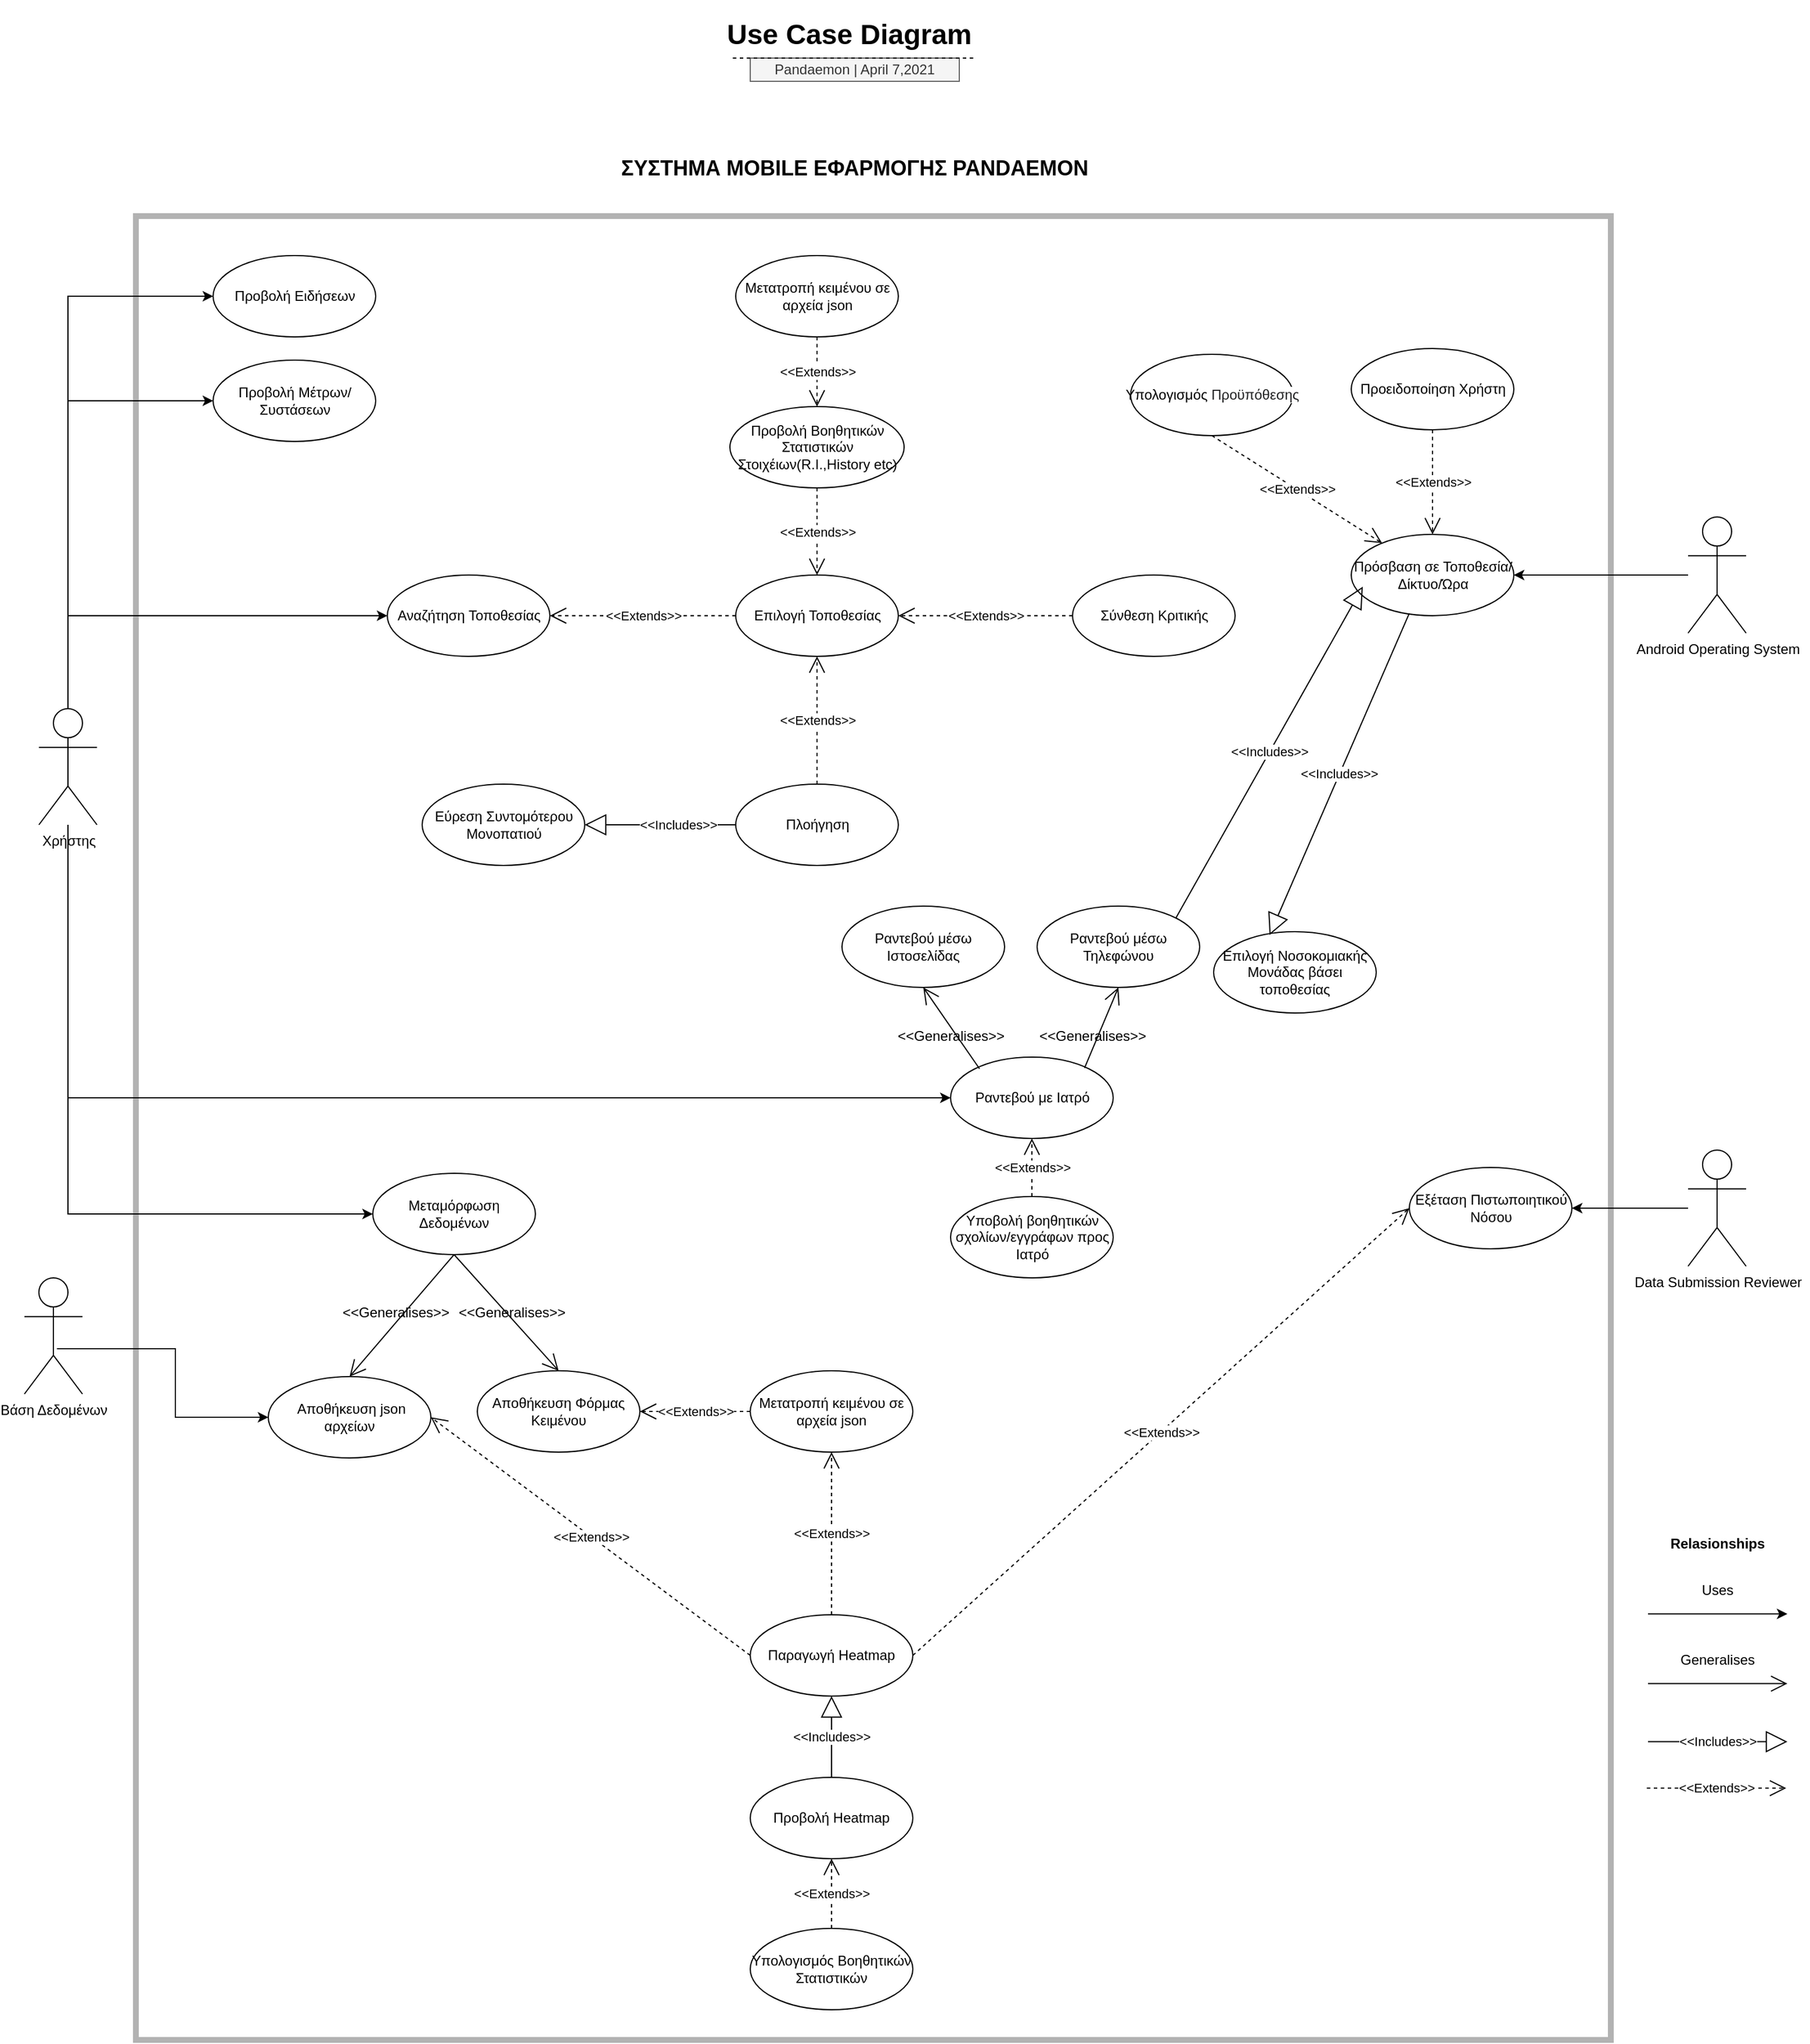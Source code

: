 <mxfile version="14.5.10" type="device"><diagram id="xorRepvryQHtwWYOd42w" name="Page-1"><mxGraphModel dx="4287" dy="2987" grid="1" gridSize="8" guides="1" tooltips="1" connect="1" arrows="1" fold="1" page="1" pageScale="1" pageWidth="850" pageHeight="1100" math="0" shadow="0"><root><mxCell id="0"/><mxCell id="1" parent="0"/><mxCell id="Z4M7LsXkztkh9os39Pch-2" value="Χρήστης" style="shape=umlActor;verticalLabelPosition=bottom;verticalAlign=top;html=1;fontFamily=Helvetica;" parent="1" vertex="1"><mxGeometry x="-667.5" y="600" width="50" height="100" as="geometry"/></mxCell><mxCell id="Z4M7LsXkztkh9os39Pch-3" value="&lt;h2&gt;ΣΥΣΤΗΜΑ ΜΟΒILE ΕΦΑΡΜΟΓΗΣ PANDAEMON&lt;/h2&gt;" style="text;html=1;strokeColor=none;fillColor=none;align=center;verticalAlign=middle;whiteSpace=wrap;rounded=0;" parent="1" vertex="1"><mxGeometry x="-185" y="110" width="440" height="50" as="geometry"/></mxCell><mxCell id="Z4M7LsXkztkh9os39Pch-28" value="Υποβολή βοηθητικών σχολίων/εγγράφων προς Ιατρό" style="ellipse;whiteSpace=wrap;html=1;" parent="1" vertex="1"><mxGeometry x="117.5" y="1020" width="140" height="70" as="geometry"/></mxCell><mxCell id="Z4M7LsXkztkh9os39Pch-35" value="Επιλογή Τοποθεσίας" style="ellipse;whiteSpace=wrap;html=1;" parent="1" vertex="1"><mxGeometry x="-67.5" y="485" width="140" height="70" as="geometry"/></mxCell><mxCell id="Z4M7LsXkztkh9os39Pch-36" value="Προειδοποίηση Χρήστη" style="ellipse;whiteSpace=wrap;html=1;" parent="1" vertex="1"><mxGeometry x="462.5" y="290" width="140" height="70" as="geometry"/></mxCell><mxCell id="Z4M7LsXkztkh9os39Pch-37" value="Πρόσβαση σε Τοποθεσία/Δίκτυο/Ώρα" style="ellipse;whiteSpace=wrap;html=1;" parent="1" vertex="1"><mxGeometry x="462.5" y="450" width="140" height="70" as="geometry"/></mxCell><mxCell id="Z4M7LsXkztkh9os39Pch-38" value="Αναζήτηση Τοποθεσίας" style="ellipse;whiteSpace=wrap;html=1;" parent="1" vertex="1"><mxGeometry x="-367.5" y="485" width="140" height="70" as="geometry"/></mxCell><mxCell id="Z4M7LsXkztkh9os39Pch-39" value="Ραντεβού με Ιατρό" style="ellipse;whiteSpace=wrap;html=1;" parent="1" vertex="1"><mxGeometry x="117.5" y="900" width="140" height="70" as="geometry"/></mxCell><mxCell id="Z4M7LsXkztkh9os39Pch-40" value="Εξέταση Πιστωποιητικού Νόσου" style="ellipse;whiteSpace=wrap;html=1;" parent="1" vertex="1"><mxGeometry x="512.5" y="995" width="140" height="70" as="geometry"/></mxCell><mxCell id="Z4M7LsXkztkh9os39Pch-41" value="Σύνθεση Κριτικής" style="ellipse;whiteSpace=wrap;html=1;" parent="1" vertex="1"><mxGeometry x="222.5" y="485" width="140" height="70" as="geometry"/></mxCell><mxCell id="Z4M7LsXkztkh9os39Pch-42" value="Προβολή Βοηθητικών Στατιστικών Στοιχέιων(R.I.,History etc)" style="ellipse;whiteSpace=wrap;html=1;" parent="1" vertex="1"><mxGeometry x="-72.5" y="340" width="150" height="70" as="geometry"/></mxCell><mxCell id="Z4M7LsXkztkh9os39Pch-45" value="&lt;h1&gt;Use Case Diagram&lt;/h1&gt;" style="text;html=1;strokeColor=none;fillColor=none;spacing=5;spacingTop=-20;whiteSpace=wrap;overflow=hidden;rounded=0;fontFamily=Helvetica;" parent="1" vertex="1"><mxGeometry x="-80" width="230" height="120" as="geometry"/></mxCell><mxCell id="Z4M7LsXkztkh9os39Pch-48" value="Pandaemon | April 7,2021" style="text;html=1;strokeColor=#666666;fillColor=#f5f5f5;align=center;verticalAlign=middle;whiteSpace=wrap;rounded=0;fontFamily=Helvetica;fontStyle=0;fontColor=#333333;" parent="1" vertex="1"><mxGeometry x="-55" y="40" width="180" height="20" as="geometry"/></mxCell><mxCell id="Z4M7LsXkztkh9os39Pch-50" value="" style="endArrow=none;dashed=1;html=1;fontFamily=Helvetica;" parent="1" edge="1"><mxGeometry width="50" height="50" relative="1" as="geometry"><mxPoint x="-70" y="40" as="sourcePoint"/><mxPoint x="140" y="40" as="targetPoint"/></mxGeometry></mxCell><mxCell id="Z4M7LsXkztkh9os39Pch-53" value="" style="edgeStyle=orthogonalEdgeStyle;rounded=0;orthogonalLoop=1;jettySize=auto;html=1;fontFamily=Helvetica;" parent="1" edge="1"><mxGeometry relative="1" as="geometry"><mxPoint x="718" y="1379.29" as="sourcePoint"/><mxPoint x="838" y="1379.29" as="targetPoint"/></mxGeometry></mxCell><mxCell id="Z4M7LsXkztkh9os39Pch-54" value="Uses" style="text;html=1;strokeColor=none;fillColor=none;align=center;verticalAlign=middle;whiteSpace=wrap;rounded=0;fontFamily=Helvetica;" parent="1" vertex="1"><mxGeometry x="758" y="1349.29" width="40" height="20" as="geometry"/></mxCell><mxCell id="Z4M7LsXkztkh9os39Pch-56" value="" style="endArrow=open;endFill=1;endSize=12;html=1;fontFamily=Helvetica;" parent="1" edge="1"><mxGeometry width="160" relative="1" as="geometry"><mxPoint x="718" y="1439.29" as="sourcePoint"/><mxPoint x="838" y="1439.29" as="targetPoint"/></mxGeometry></mxCell><mxCell id="Z4M7LsXkztkh9os39Pch-57" value="Generalises" style="text;html=1;strokeColor=none;fillColor=none;align=center;verticalAlign=middle;whiteSpace=wrap;rounded=0;fontFamily=Helvetica;" parent="1" vertex="1"><mxGeometry x="738" y="1409.29" width="80" height="20" as="geometry"/></mxCell><mxCell id="Z4M7LsXkztkh9os39Pch-58" value="&amp;lt;&amp;lt;Includes&amp;gt;&amp;gt;" style="endArrow=block;endSize=16;endFill=0;html=1;fontFamily=Helvetica;" parent="1" edge="1"><mxGeometry width="160" relative="1" as="geometry"><mxPoint x="718" y="1489.29" as="sourcePoint"/><mxPoint x="838" y="1489.29" as="targetPoint"/></mxGeometry></mxCell><mxCell id="Z4M7LsXkztkh9os39Pch-60" value="&amp;lt;&amp;lt;Extends&amp;gt;&amp;gt;" style="endArrow=open;endSize=12;dashed=1;html=1;fontFamily=Helvetica;" parent="1" edge="1"><mxGeometry width="160" relative="1" as="geometry"><mxPoint x="717" y="1529.29" as="sourcePoint"/><mxPoint x="837" y="1529.29" as="targetPoint"/><Array as="points"/></mxGeometry></mxCell><mxCell id="Z4M7LsXkztkh9os39Pch-61" value="Relasionships" style="text;html=1;strokeColor=none;fillColor=none;align=center;verticalAlign=middle;whiteSpace=wrap;rounded=0;fontFamily=Helvetica;fontStyle=1" parent="1" vertex="1"><mxGeometry x="728" y="1299.29" width="100" height="40" as="geometry"/></mxCell><mxCell id="Z4M7LsXkztkh9os39Pch-63" value="Android Operating System" style="shape=umlActor;verticalLabelPosition=bottom;verticalAlign=top;html=1;fontFamily=Helvetica;" parent="1" vertex="1"><mxGeometry x="752.5" y="435" width="50" height="100" as="geometry"/></mxCell><mxCell id="Z4M7LsXkztkh9os39Pch-65" value="Βάση Δεδομένων" style="shape=umlActor;verticalLabelPosition=bottom;verticalAlign=top;html=1;fontFamily=Helvetica;" parent="1" vertex="1"><mxGeometry x="-680" y="1090" width="50" height="100" as="geometry"/></mxCell><mxCell id="Z4M7LsXkztkh9os39Pch-66" value="Data Submission Reviewer" style="shape=umlActor;verticalLabelPosition=bottom;verticalAlign=top;html=1;fontFamily=Helvetica;" parent="1" vertex="1"><mxGeometry x="752.5" y="980" width="50" height="100" as="geometry"/></mxCell><mxCell id="Z4M7LsXkztkh9os39Pch-68" value="Επιλογή Νοσοκομιακής Μονάδας βάσει τοποθεσίας" style="ellipse;whiteSpace=wrap;html=1;" parent="1" vertex="1"><mxGeometry x="344" y="792" width="140" height="70" as="geometry"/></mxCell><mxCell id="Z4M7LsXkztkh9os39Pch-69" value="Μετατροπή κειμένου σε αρχεία json" style="ellipse;whiteSpace=wrap;html=1;" parent="1" vertex="1"><mxGeometry x="-55" y="1170" width="140" height="70" as="geometry"/></mxCell><mxCell id="Z4M7LsXkztkh9os39Pch-70" value="&amp;nbsp;Αποθήκευση json αρχείων" style="ellipse;whiteSpace=wrap;html=1;" parent="1" vertex="1"><mxGeometry x="-470" y="1175" width="140" height="70" as="geometry"/></mxCell><mxCell id="Z4M7LsXkztkh9os39Pch-71" value="Πλοήγηση" style="ellipse;whiteSpace=wrap;html=1;" parent="1" vertex="1"><mxGeometry x="-67.5" y="665" width="140" height="70" as="geometry"/></mxCell><mxCell id="Z4M7LsXkztkh9os39Pch-73" value="Εύρεση Συντομότερου Μονοπατιού" style="ellipse;whiteSpace=wrap;html=1;" parent="1" vertex="1"><mxGeometry x="-337.5" y="665" width="140" height="70" as="geometry"/></mxCell><mxCell id="Z4M7LsXkztkh9os39Pch-81" value="" style="edgeStyle=orthogonalEdgeStyle;rounded=0;orthogonalLoop=1;jettySize=auto;html=1;fontFamily=Helvetica;entryX=0;entryY=0.5;entryDx=0;entryDy=0;exitX=0.5;exitY=0;exitDx=0;exitDy=0;exitPerimeter=0;" parent="1" source="Z4M7LsXkztkh9os39Pch-2" target="Z4M7LsXkztkh9os39Pch-38" edge="1"><mxGeometry relative="1" as="geometry"><mxPoint x="-637.5" y="395" as="sourcePoint"/><mxPoint x="-457.5" y="394.5" as="targetPoint"/></mxGeometry></mxCell><mxCell id="Z4M7LsXkztkh9os39Pch-89" value="&amp;lt;&amp;lt;Extends&amp;gt;&amp;gt;" style="endArrow=open;endSize=12;dashed=1;html=1;fontFamily=Helvetica;entryX=1;entryY=0.5;entryDx=0;entryDy=0;exitX=0;exitY=0.5;exitDx=0;exitDy=0;" parent="1" source="Z4M7LsXkztkh9os39Pch-35" target="Z4M7LsXkztkh9os39Pch-38" edge="1"><mxGeometry width="160" relative="1" as="geometry"><mxPoint x="-107.5" y="520" as="sourcePoint"/><mxPoint x="-167.5" y="515" as="targetPoint"/><Array as="points"/></mxGeometry></mxCell><mxCell id="Z4M7LsXkztkh9os39Pch-90" value="&amp;lt;&amp;lt;Extends&amp;gt;&amp;gt;" style="endArrow=open;endSize=12;dashed=1;html=1;fontFamily=Helvetica;entryX=1;entryY=0.5;entryDx=0;entryDy=0;exitX=0;exitY=0.5;exitDx=0;exitDy=0;" parent="1" source="Z4M7LsXkztkh9os39Pch-41" target="Z4M7LsXkztkh9os39Pch-35" edge="1"><mxGeometry width="160" relative="1" as="geometry"><mxPoint x="222.5" y="545" as="sourcePoint"/><mxPoint x="62.5" y="545" as="targetPoint"/><Array as="points"/></mxGeometry></mxCell><mxCell id="Z4M7LsXkztkh9os39Pch-91" value="&amp;lt;&amp;lt;Extends&amp;gt;&amp;gt;" style="endArrow=open;endSize=12;dashed=1;html=1;fontFamily=Helvetica;entryX=0.5;entryY=1;entryDx=0;entryDy=0;exitX=0.5;exitY=0;exitDx=0;exitDy=0;" parent="1" source="Z4M7LsXkztkh9os39Pch-71" target="Z4M7LsXkztkh9os39Pch-35" edge="1"><mxGeometry width="160" relative="1" as="geometry"><mxPoint x="-47.5" y="540" as="sourcePoint"/><mxPoint x="-207.5" y="540" as="targetPoint"/><Array as="points"/></mxGeometry></mxCell><mxCell id="Z4M7LsXkztkh9os39Pch-92" value="&amp;lt;&amp;lt;Includes&amp;gt;&amp;gt;" style="endArrow=block;endSize=16;endFill=0;html=1;fontFamily=Helvetica;exitX=0;exitY=0.5;exitDx=0;exitDy=0;entryX=1;entryY=0.5;entryDx=0;entryDy=0;" parent="1" source="Z4M7LsXkztkh9os39Pch-71" target="Z4M7LsXkztkh9os39Pch-73" edge="1"><mxGeometry x="-0.231" width="160" relative="1" as="geometry"><mxPoint x="-187.5" y="754" as="sourcePoint"/><mxPoint x="-227.5" y="815" as="targetPoint"/><Array as="points"><mxPoint x="-117.5" y="700"/></Array><mxPoint as="offset"/></mxGeometry></mxCell><mxCell id="Z4M7LsXkztkh9os39Pch-93" value="&amp;lt;&amp;lt;Extends&amp;gt;&amp;gt;" style="endArrow=open;endSize=12;dashed=1;html=1;fontFamily=Helvetica;entryX=0.5;entryY=1;entryDx=0;entryDy=0;exitX=0.5;exitY=0;exitDx=0;exitDy=0;" parent="1" source="Z4M7LsXkztkh9os39Pch-28" target="Z4M7LsXkztkh9os39Pch-39" edge="1"><mxGeometry width="160" relative="1" as="geometry"><mxPoint x="627.5" y="1030" as="sourcePoint"/><mxPoint x="477.5" y="1030" as="targetPoint"/><Array as="points"/></mxGeometry></mxCell><mxCell id="Z4M7LsXkztkh9os39Pch-96" value="&amp;lt;&amp;lt;Extends&amp;gt;&amp;gt;" style="endArrow=open;endSize=12;dashed=1;html=1;fontFamily=Helvetica;entryX=0.5;entryY=0;entryDx=0;entryDy=0;exitX=0.5;exitY=1;exitDx=0;exitDy=0;" parent="1" source="Z4M7LsXkztkh9os39Pch-42" target="Z4M7LsXkztkh9os39Pch-35" edge="1"><mxGeometry width="160" relative="1" as="geometry"><mxPoint x="22.5" y="440" as="sourcePoint"/><mxPoint x="-127.5" y="440" as="targetPoint"/><Array as="points"/></mxGeometry></mxCell><mxCell id="Z4M7LsXkztkh9os39Pch-97" value="" style="edgeStyle=orthogonalEdgeStyle;rounded=0;orthogonalLoop=1;jettySize=auto;html=1;fontFamily=Helvetica;entryX=1;entryY=0.5;entryDx=0;entryDy=0;" parent="1" source="Z4M7LsXkztkh9os39Pch-63" target="Z4M7LsXkztkh9os39Pch-37" edge="1"><mxGeometry relative="1" as="geometry"><mxPoint x="582.5" y="755" as="sourcePoint"/><mxPoint x="702.5" y="755" as="targetPoint"/></mxGeometry></mxCell><mxCell id="Z4M7LsXkztkh9os39Pch-98" value="&amp;lt;&amp;lt;Extends&amp;gt;&amp;gt;" style="endArrow=open;endSize=12;dashed=1;html=1;fontFamily=Helvetica;entryX=0.5;entryY=0;entryDx=0;entryDy=0;exitX=0.5;exitY=1;exitDx=0;exitDy=0;" parent="1" source="Z4M7LsXkztkh9os39Pch-36" target="Z4M7LsXkztkh9os39Pch-37" edge="1"><mxGeometry width="160" relative="1" as="geometry"><mxPoint x="542" y="375" as="sourcePoint"/><mxPoint x="542" y="460" as="targetPoint"/><Array as="points"/></mxGeometry></mxCell><mxCell id="Z4M7LsXkztkh9os39Pch-99" value="" style="edgeStyle=orthogonalEdgeStyle;rounded=0;orthogonalLoop=1;jettySize=auto;html=1;fontFamily=Helvetica;entryX=0;entryY=0.5;entryDx=0;entryDy=0;" parent="1" source="Z4M7LsXkztkh9os39Pch-2" target="Z4M7LsXkztkh9os39Pch-39" edge="1"><mxGeometry relative="1" as="geometry"><mxPoint x="-657.5" y="900" as="sourcePoint"/><mxPoint x="-527.5" y="900" as="targetPoint"/><Array as="points"><mxPoint x="-642.5" y="935"/></Array></mxGeometry></mxCell><mxCell id="Z4M7LsXkztkh9os39Pch-101" value="" style="edgeStyle=orthogonalEdgeStyle;rounded=0;orthogonalLoop=1;jettySize=auto;html=1;fontFamily=Helvetica;entryX=0;entryY=0.5;entryDx=0;entryDy=0;exitX=0.56;exitY=0.61;exitDx=0;exitDy=0;exitPerimeter=0;" parent="1" source="Z4M7LsXkztkh9os39Pch-65" target="Z4M7LsXkztkh9os39Pch-70" edge="1"><mxGeometry relative="1" as="geometry"><mxPoint x="-630" y="1149.5" as="sourcePoint"/><mxPoint x="-510" y="1149.5" as="targetPoint"/></mxGeometry></mxCell><mxCell id="Z4M7LsXkztkh9os39Pch-102" value="Παραγωγή Heatmap" style="ellipse;whiteSpace=wrap;html=1;" parent="1" vertex="1"><mxGeometry x="-55" y="1380" width="140" height="70" as="geometry"/></mxCell><mxCell id="Z4M7LsXkztkh9os39Pch-103" value="Μεταμόρφωση Δεδομένων" style="ellipse;whiteSpace=wrap;html=1;" parent="1" vertex="1"><mxGeometry x="-380" y="1000" width="140" height="70" as="geometry"/></mxCell><mxCell id="Z4M7LsXkztkh9os39Pch-104" value="Αποθήκευση Φόρμας Κειμένου" style="ellipse;whiteSpace=wrap;html=1;" parent="1" vertex="1"><mxGeometry x="-290" y="1170" width="140" height="70" as="geometry"/></mxCell><mxCell id="Z4M7LsXkztkh9os39Pch-105" value="&amp;lt;&amp;lt;Extends&amp;gt;&amp;gt;" style="endArrow=open;endSize=12;dashed=1;html=1;fontFamily=Helvetica;exitX=0;exitY=0.5;exitDx=0;exitDy=0;entryX=1;entryY=0.5;entryDx=0;entryDy=0;" parent="1" source="Z4M7LsXkztkh9os39Pch-102" target="Z4M7LsXkztkh9os39Pch-70" edge="1"><mxGeometry width="160" relative="1" as="geometry"><mxPoint x="-310" y="1250" as="sourcePoint"/><mxPoint x="-190" y="1250" as="targetPoint"/><Array as="points"/></mxGeometry></mxCell><mxCell id="Z4M7LsXkztkh9os39Pch-107" value="" style="endArrow=open;endFill=1;endSize=12;html=1;fontFamily=Helvetica;exitX=0.5;exitY=1;exitDx=0;exitDy=0;entryX=0.5;entryY=0;entryDx=0;entryDy=0;" parent="1" source="Z4M7LsXkztkh9os39Pch-103" target="Z4M7LsXkztkh9os39Pch-70" edge="1"><mxGeometry width="160" relative="1" as="geometry"><mxPoint x="-200" y="1100" as="sourcePoint"/><mxPoint x="-80" y="1100" as="targetPoint"/></mxGeometry></mxCell><mxCell id="Z4M7LsXkztkh9os39Pch-108" value="" style="endArrow=open;endFill=1;endSize=12;html=1;fontFamily=Helvetica;exitX=0.5;exitY=1;exitDx=0;exitDy=0;entryX=0.5;entryY=0;entryDx=0;entryDy=0;" parent="1" source="Z4M7LsXkztkh9os39Pch-103" target="Z4M7LsXkztkh9os39Pch-104" edge="1"><mxGeometry width="160" relative="1" as="geometry"><mxPoint x="-15" y="1109.5" as="sourcePoint"/><mxPoint x="80" y="1190" as="targetPoint"/></mxGeometry></mxCell><mxCell id="Z4M7LsXkztkh9os39Pch-109" value="&amp;lt;&amp;lt;Generalises&amp;gt;&amp;gt;" style="text;html=1;strokeColor=none;fillColor=none;align=center;verticalAlign=middle;whiteSpace=wrap;rounded=0;fontFamily=Helvetica;" parent="1" vertex="1"><mxGeometry x="-300" y="1110" width="80" height="20" as="geometry"/></mxCell><mxCell id="Z4M7LsXkztkh9os39Pch-110" value="&amp;lt;&amp;lt;Generalises&amp;gt;&amp;gt;" style="text;html=1;strokeColor=none;fillColor=none;align=center;verticalAlign=middle;whiteSpace=wrap;rounded=0;fontFamily=Helvetica;" parent="1" vertex="1"><mxGeometry x="-400" y="1110" width="80" height="20" as="geometry"/></mxCell><mxCell id="fcLlcpr7-CjTEbz4MQp9-2" value="Προβολή Ειδήσεων" style="ellipse;whiteSpace=wrap;html=1;" parent="1" vertex="1"><mxGeometry x="-517.5" y="210" width="140" height="70" as="geometry"/></mxCell><mxCell id="fcLlcpr7-CjTEbz4MQp9-3" value="" style="edgeStyle=orthogonalEdgeStyle;rounded=0;orthogonalLoop=1;jettySize=auto;html=1;fontFamily=Helvetica;entryX=0;entryY=0.5;entryDx=0;entryDy=0;exitX=0.5;exitY=0;exitDx=0;exitDy=0;exitPerimeter=0;" parent="1" source="Z4M7LsXkztkh9os39Pch-2" target="fcLlcpr7-CjTEbz4MQp9-2" edge="1"><mxGeometry relative="1" as="geometry"><mxPoint x="-647.5" y="289.5" as="sourcePoint"/><mxPoint x="-527.5" y="289.5" as="targetPoint"/></mxGeometry></mxCell><mxCell id="fcLlcpr7-CjTEbz4MQp9-4" value="" style="edgeStyle=orthogonalEdgeStyle;rounded=0;orthogonalLoop=1;jettySize=auto;html=1;fontFamily=Helvetica;entryX=1;entryY=0.5;entryDx=0;entryDy=0;" parent="1" source="Z4M7LsXkztkh9os39Pch-66" target="Z4M7LsXkztkh9os39Pch-40" edge="1"><mxGeometry relative="1" as="geometry"><mxPoint x="572.5" y="1144.5" as="sourcePoint"/><mxPoint x="692.5" y="1144.5" as="targetPoint"/></mxGeometry></mxCell><mxCell id="fcLlcpr7-CjTEbz4MQp9-5" value="&amp;lt;&amp;lt;Includes&amp;gt;&amp;gt;" style="endArrow=block;endSize=16;endFill=0;html=1;fontFamily=Helvetica;entryX=0.071;entryY=0.643;entryDx=0;entryDy=0;entryPerimeter=0;exitX=1;exitY=0;exitDx=0;exitDy=0;" parent="1" source="BtpT2xKPRTVZmyxmi3I9-2" target="Z4M7LsXkztkh9os39Pch-37" edge="1"><mxGeometry width="160" relative="1" as="geometry"><mxPoint x="360" y="704" as="sourcePoint"/><mxPoint x="-147.5" y="934.5" as="targetPoint"/></mxGeometry></mxCell><mxCell id="fcLlcpr7-CjTEbz4MQp9-6" value="&amp;lt;&amp;lt;Includes&amp;gt;&amp;gt;" style="endArrow=block;endSize=16;endFill=0;html=1;fontFamily=Helvetica;exitX=0.357;exitY=0.971;exitDx=0;exitDy=0;exitPerimeter=0;entryX=0.344;entryY=0.041;entryDx=0;entryDy=0;entryPerimeter=0;" parent="1" source="Z4M7LsXkztkh9os39Pch-37" target="Z4M7LsXkztkh9os39Pch-68" edge="1"><mxGeometry width="160" relative="1" as="geometry"><mxPoint x="572.5" y="734" as="sourcePoint"/><mxPoint x="-167.5" y="930" as="targetPoint"/></mxGeometry></mxCell><mxCell id="fcLlcpr7-CjTEbz4MQp9-7" value="" style="edgeStyle=orthogonalEdgeStyle;rounded=0;orthogonalLoop=1;jettySize=auto;html=1;fontFamily=Helvetica;entryX=0;entryY=0.5;entryDx=0;entryDy=0;" parent="1" target="Z4M7LsXkztkh9os39Pch-103" edge="1"><mxGeometry relative="1" as="geometry"><mxPoint x="-642.5" y="700" as="sourcePoint"/><mxPoint x="-462.5" y="1204.5" as="targetPoint"/><Array as="points"><mxPoint x="-642.5" y="700"/><mxPoint x="-642.5" y="1205"/></Array></mxGeometry></mxCell><mxCell id="fcLlcpr7-CjTEbz4MQp9-8" value="Προβολή Μέτρων/Συστάσεων" style="ellipse;whiteSpace=wrap;html=1;" parent="1" vertex="1"><mxGeometry x="-517.5" y="300" width="140" height="70" as="geometry"/></mxCell><mxCell id="fcLlcpr7-CjTEbz4MQp9-9" value="" style="edgeStyle=orthogonalEdgeStyle;rounded=0;orthogonalLoop=1;jettySize=auto;html=1;fontFamily=Helvetica;entryX=0;entryY=0.5;entryDx=0;entryDy=0;exitX=0.5;exitY=0;exitDx=0;exitDy=0;exitPerimeter=0;" parent="1" source="Z4M7LsXkztkh9os39Pch-2" target="fcLlcpr7-CjTEbz4MQp9-8" edge="1"><mxGeometry relative="1" as="geometry"><mxPoint x="-637.5" y="295" as="sourcePoint"/><mxPoint x="-527.5" y="294.41" as="targetPoint"/></mxGeometry></mxCell><mxCell id="fcLlcpr7-CjTEbz4MQp9-10" value="Υπολογισμός&amp;nbsp;&lt;span style=&quot;color: rgb(32 , 33 , 34) ; text-align: left ; background-color: rgb(255 , 255 , 255)&quot;&gt;Προϋπόθεσης&lt;/span&gt;" style="ellipse;whiteSpace=wrap;html=1;" parent="1" vertex="1"><mxGeometry x="272.5" y="295" width="140" height="70" as="geometry"/></mxCell><mxCell id="fcLlcpr7-CjTEbz4MQp9-12" value="&amp;lt;&amp;lt;Extends&amp;gt;&amp;gt;" style="endArrow=open;endSize=12;dashed=1;html=1;fontFamily=Helvetica;exitX=0.5;exitY=1;exitDx=0;exitDy=0;" parent="1" source="fcLlcpr7-CjTEbz4MQp9-10" target="Z4M7LsXkztkh9os39Pch-37" edge="1"><mxGeometry width="160" relative="1" as="geometry"><mxPoint x="382.5" y="385" as="sourcePoint"/><mxPoint x="382.5" y="475" as="targetPoint"/><Array as="points"/></mxGeometry></mxCell><mxCell id="fcLlcpr7-CjTEbz4MQp9-13" value="&amp;lt;&amp;lt;Extends&amp;gt;&amp;gt;" style="endArrow=open;endSize=12;dashed=1;html=1;fontFamily=Helvetica;entryX=0;entryY=0.5;entryDx=0;entryDy=0;exitX=1;exitY=0.5;exitDx=0;exitDy=0;" parent="1" source="Z4M7LsXkztkh9os39Pch-102" target="Z4M7LsXkztkh9os39Pch-40" edge="1"><mxGeometry width="160" relative="1" as="geometry"><mxPoint x="262.5" y="1230.0" as="sourcePoint"/><mxPoint x="382.5" y="1230.0" as="targetPoint"/><Array as="points"/></mxGeometry></mxCell><mxCell id="fcLlcpr7-CjTEbz4MQp9-14" value="&amp;lt;&amp;lt;Extends&amp;gt;&amp;gt;" style="endArrow=open;endSize=12;dashed=1;html=1;fontFamily=Helvetica;entryX=1;entryY=0.5;entryDx=0;entryDy=0;exitX=0;exitY=0.5;exitDx=0;exitDy=0;" parent="1" source="Z4M7LsXkztkh9os39Pch-69" target="Z4M7LsXkztkh9os39Pch-104" edge="1"><mxGeometry width="160" relative="1" as="geometry"><mxPoint x="-30" y="1205" as="sourcePoint"/><mxPoint x="30" y="1160.0" as="targetPoint"/><Array as="points"/></mxGeometry></mxCell><mxCell id="fcLlcpr7-CjTEbz4MQp9-15" value="&amp;lt;&amp;lt;Extends&amp;gt;&amp;gt;" style="endArrow=open;endSize=12;dashed=1;html=1;fontFamily=Helvetica;exitX=0.5;exitY=0;exitDx=0;exitDy=0;entryX=0.5;entryY=1;entryDx=0;entryDy=0;" parent="1" source="Z4M7LsXkztkh9os39Pch-102" target="Z4M7LsXkztkh9os39Pch-69" edge="1"><mxGeometry width="160" relative="1" as="geometry"><mxPoint x="-10" y="1330.0" as="sourcePoint"/><mxPoint x="110" y="1330.0" as="targetPoint"/><Array as="points"/></mxGeometry></mxCell><mxCell id="fcLlcpr7-CjTEbz4MQp9-16" value="Μετατροπή κειμένου σε αρχεία json" style="ellipse;whiteSpace=wrap;html=1;" parent="1" vertex="1"><mxGeometry x="-67.5" y="210" width="140" height="70" as="geometry"/></mxCell><mxCell id="fcLlcpr7-CjTEbz4MQp9-17" value="&amp;lt;&amp;lt;Extends&amp;gt;&amp;gt;" style="endArrow=open;endSize=12;dashed=1;html=1;fontFamily=Helvetica;entryX=0.5;entryY=0;entryDx=0;entryDy=0;exitX=0.5;exitY=1;exitDx=0;exitDy=0;" parent="1" source="fcLlcpr7-CjTEbz4MQp9-16" target="Z4M7LsXkztkh9os39Pch-42" edge="1"><mxGeometry width="160" relative="1" as="geometry"><mxPoint x="2.08" y="255" as="sourcePoint"/><mxPoint x="2.08" y="330" as="targetPoint"/><Array as="points"/></mxGeometry></mxCell><mxCell id="fcLlcpr7-CjTEbz4MQp9-18" value="Προβολή Heatmap" style="ellipse;whiteSpace=wrap;html=1;" parent="1" vertex="1"><mxGeometry x="-55" y="1520" width="140" height="70" as="geometry"/></mxCell><mxCell id="fcLlcpr7-CjTEbz4MQp9-19" value="&amp;lt;&amp;lt;Includes&amp;gt;&amp;gt;" style="endArrow=block;endSize=16;endFill=0;html=1;fontFamily=Helvetica;exitX=0.5;exitY=0;exitDx=0;exitDy=0;entryX=0.5;entryY=1;entryDx=0;entryDy=0;" parent="1" source="fcLlcpr7-CjTEbz4MQp9-18" target="Z4M7LsXkztkh9os39Pch-102" edge="1"><mxGeometry width="160" relative="1" as="geometry"><mxPoint x="-2.5" y="1500" as="sourcePoint"/><mxPoint x="117.5" y="1500" as="targetPoint"/></mxGeometry></mxCell><mxCell id="fcLlcpr7-CjTEbz4MQp9-20" value="Υπολογισμός Βοηθητικών Στατιστικών" style="ellipse;whiteSpace=wrap;html=1;" parent="1" vertex="1"><mxGeometry x="-55" y="1650" width="140" height="70" as="geometry"/></mxCell><mxCell id="fcLlcpr7-CjTEbz4MQp9-21" value="&amp;lt;&amp;lt;Extends&amp;gt;&amp;gt;" style="endArrow=open;endSize=12;dashed=1;html=1;fontFamily=Helvetica;exitX=0.5;exitY=0;exitDx=0;exitDy=0;entryX=0.5;entryY=1;entryDx=0;entryDy=0;" parent="1" source="fcLlcpr7-CjTEbz4MQp9-20" target="fcLlcpr7-CjTEbz4MQp9-18" edge="1"><mxGeometry width="160" relative="1" as="geometry"><mxPoint x="-2.5" y="1630" as="sourcePoint"/><mxPoint x="117.5" y="1630" as="targetPoint"/><Array as="points"/></mxGeometry></mxCell><mxCell id="fcLlcpr7-CjTEbz4MQp9-22" value="" style="rounded=0;whiteSpace=wrap;html=1;fillColor=none;strokeWidth=5;perimeterSpacing=0;opacity=30;" parent="1" vertex="1"><mxGeometry x="-584" y="176" width="1270" height="1570" as="geometry"/></mxCell><mxCell id="BtpT2xKPRTVZmyxmi3I9-1" value="Ραντεβού μέσω Ιστοσελίδας" style="ellipse;whiteSpace=wrap;html=1;" parent="1" vertex="1"><mxGeometry x="24" y="770" width="140" height="70" as="geometry"/></mxCell><mxCell id="BtpT2xKPRTVZmyxmi3I9-2" value="Ραντεβού μέσω Τηλεφώνου" style="ellipse;whiteSpace=wrap;html=1;" parent="1" vertex="1"><mxGeometry x="192" y="770" width="140" height="70" as="geometry"/></mxCell><mxCell id="BtpT2xKPRTVZmyxmi3I9-3" value="" style="endArrow=open;endFill=1;endSize=12;html=1;fontFamily=Helvetica;exitX=0.178;exitY=0.143;exitDx=0;exitDy=0;entryX=0.5;entryY=1;entryDx=0;entryDy=0;exitPerimeter=0;" parent="1" source="Z4M7LsXkztkh9os39Pch-39" target="BtpT2xKPRTVZmyxmi3I9-1" edge="1"><mxGeometry width="160" relative="1" as="geometry"><mxPoint x="106.0" y="872" as="sourcePoint"/><mxPoint x="16.0" y="977" as="targetPoint"/></mxGeometry></mxCell><mxCell id="BtpT2xKPRTVZmyxmi3I9-4" value="" style="endArrow=open;endFill=1;endSize=12;html=1;fontFamily=Helvetica;exitX=0.824;exitY=0.133;exitDx=0;exitDy=0;entryX=0.5;entryY=1;entryDx=0;entryDy=0;exitPerimeter=0;" parent="1" source="Z4M7LsXkztkh9os39Pch-39" target="BtpT2xKPRTVZmyxmi3I9-2" edge="1"><mxGeometry width="160" relative="1" as="geometry"><mxPoint x="307.0" y="900" as="sourcePoint"/><mxPoint x="217.0" y="1005" as="targetPoint"/></mxGeometry></mxCell><mxCell id="BtpT2xKPRTVZmyxmi3I9-5" value="&amp;lt;&amp;lt;Generalises&amp;gt;&amp;gt;" style="text;html=1;strokeColor=none;fillColor=none;align=center;verticalAlign=middle;whiteSpace=wrap;rounded=0;fontFamily=Helvetica;" parent="1" vertex="1"><mxGeometry x="77.5" y="872" width="80" height="20" as="geometry"/></mxCell><mxCell id="BtpT2xKPRTVZmyxmi3I9-6" value="&amp;lt;&amp;lt;Generalises&amp;gt;&amp;gt;" style="text;html=1;strokeColor=none;fillColor=none;align=center;verticalAlign=middle;whiteSpace=wrap;rounded=0;fontFamily=Helvetica;" parent="1" vertex="1"><mxGeometry x="200" y="872" width="80" height="20" as="geometry"/></mxCell></root></mxGraphModel></diagram></mxfile>
